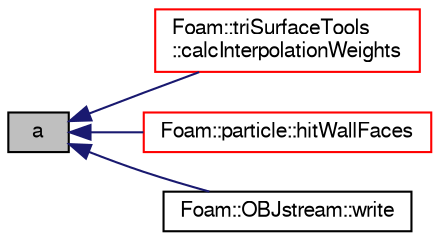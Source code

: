 digraph "a"
{
  bgcolor="transparent";
  edge [fontname="FreeSans",fontsize="10",labelfontname="FreeSans",labelfontsize="10"];
  node [fontname="FreeSans",fontsize="10",shape=record];
  rankdir="LR";
  Node7 [label="a",height=0.2,width=0.4,color="black", fillcolor="grey75", style="filled", fontcolor="black"];
  Node7 -> Node8 [dir="back",color="midnightblue",fontsize="10",style="solid",fontname="FreeSans"];
  Node8 [label="Foam::triSurfaceTools\l::calcInterpolationWeights",height=0.2,width=0.4,color="red",URL="$a25538.html#a768b2579b1527d0ff32f34472f1b6a53",tooltip="Calculate linear interpolation weights for point (guaranteed to be. "];
  Node7 -> Node11 [dir="back",color="midnightblue",fontsize="10",style="solid",fontname="FreeSans"];
  Node11 [label="Foam::particle::hitWallFaces",height=0.2,width=0.4,color="red",URL="$a23586.html#abf78981c0a99e9f135ebc37efcfd1544"];
  Node7 -> Node13 [dir="back",color="midnightblue",fontsize="10",style="solid",fontname="FreeSans"];
  Node13 [label="Foam::OBJstream::write",height=0.2,width=0.4,color="black",URL="$a29606.html#a01906a3be66c22ca92d60c6663cdd441",tooltip="Write triangle as points with lines or filled polygon. "];
}
